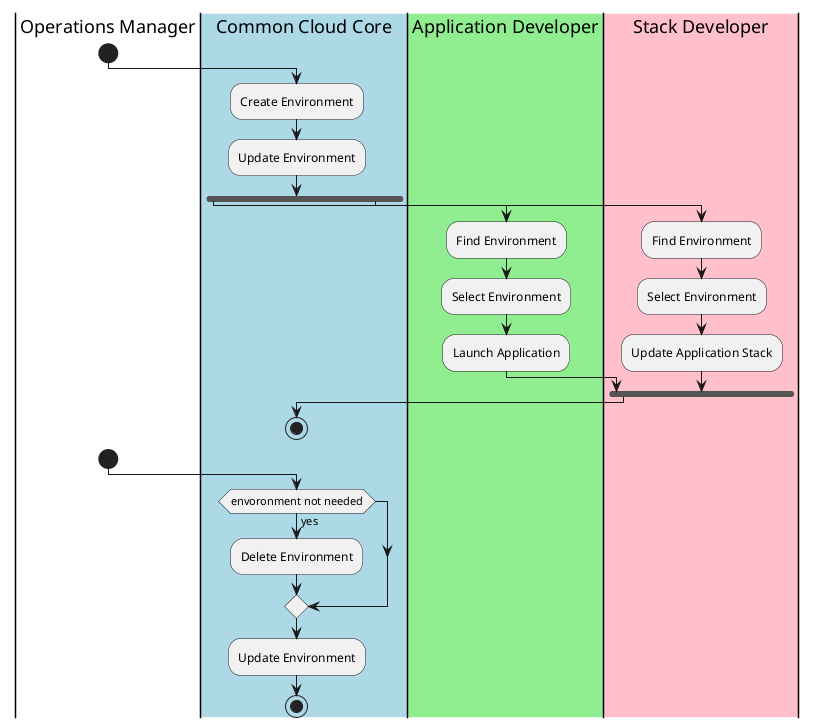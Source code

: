 @startuml
|Operations Manager|
start
|#lightblue|Common Cloud Core|
:Create Environment;
:Update Environment;
fork
|#lightgreen|Application Developer|
:Find Environment;
:Select Environment;
:Launch Application;
fork again
|#pink|Stack Developer|
:Find Environment;
:Select Environment;
:Update Application Stack;
end fork
|Common Cloud Core|
stop
|Operations Manager|
start
|Common Cloud Core|
if(envoronment not needed) then (yes)
:Delete Environment;
endif
:Update Environment;
stop
@enduml
